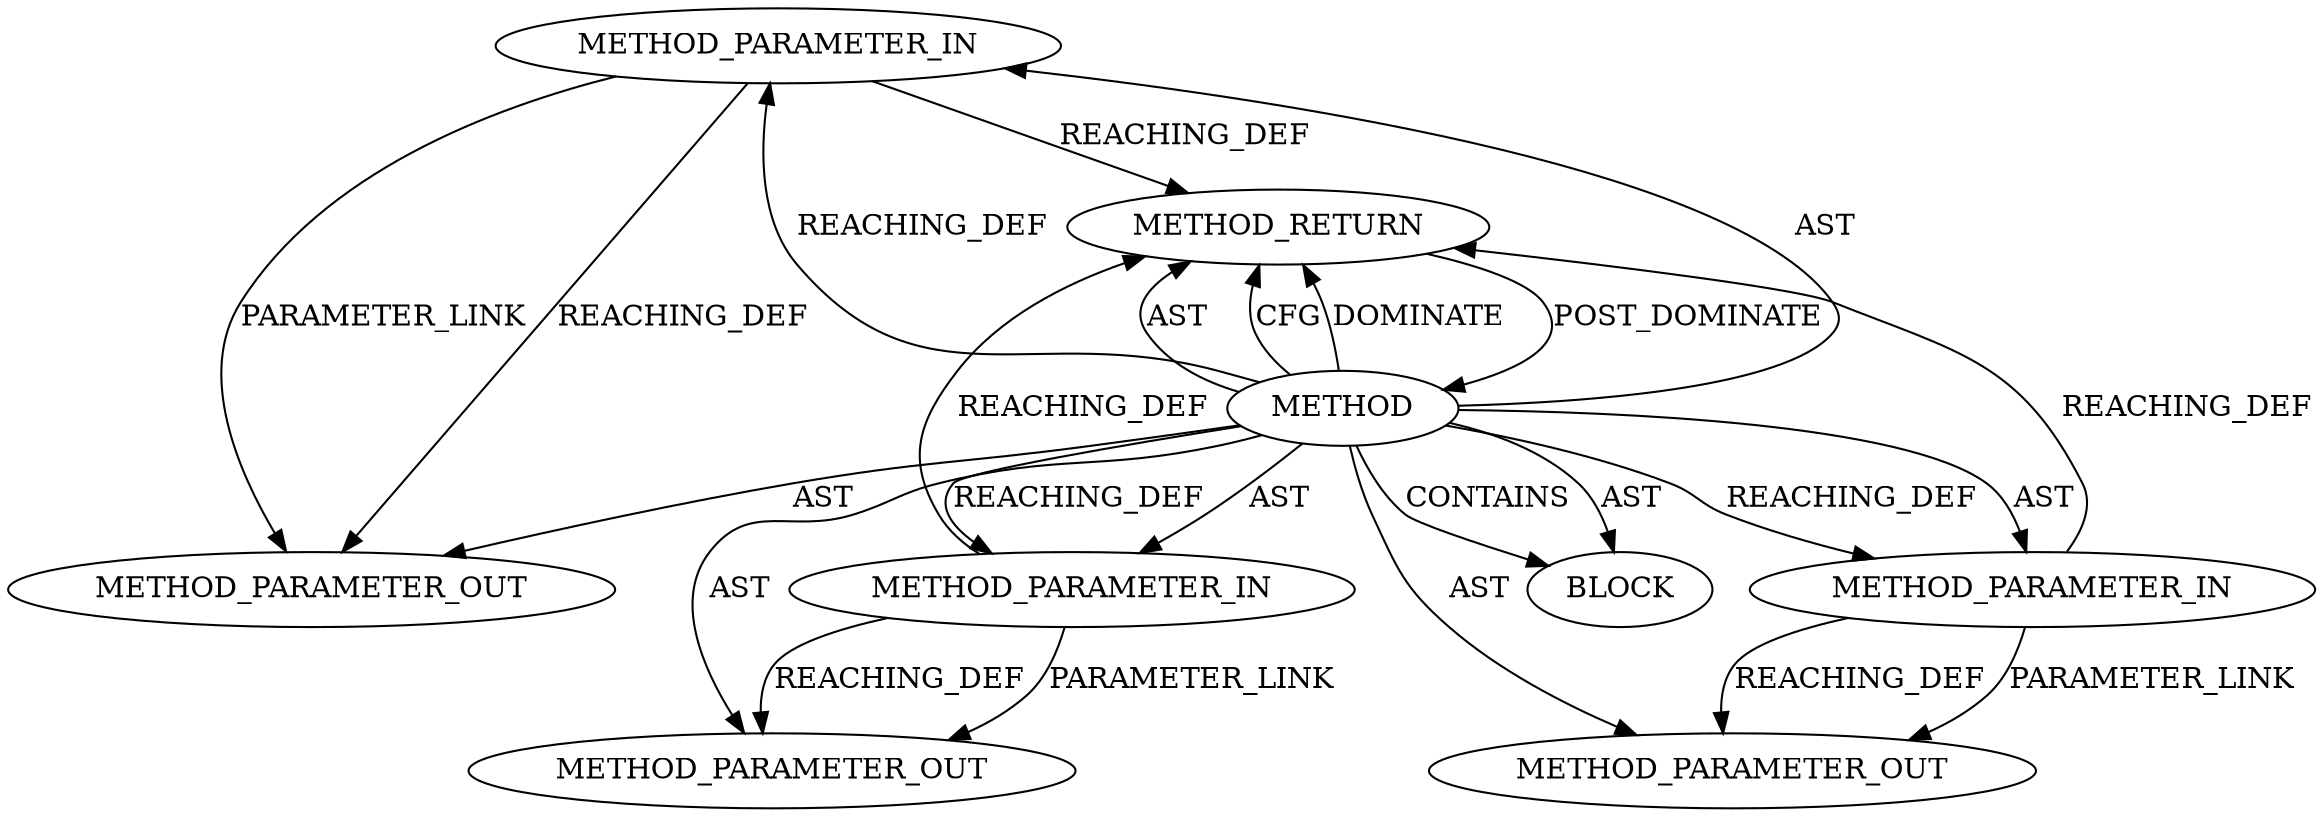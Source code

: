 digraph {
  25968 [label=METHOD_PARAMETER_IN ORDER=3 CODE="p3" IS_VARIADIC=false TYPE_FULL_NAME="ANY" EVALUATION_STRATEGY="BY_VALUE" INDEX=3 NAME="p3"]
  25967 [label=METHOD_PARAMETER_IN ORDER=2 CODE="p2" IS_VARIADIC=false TYPE_FULL_NAME="ANY" EVALUATION_STRATEGY="BY_VALUE" INDEX=2 NAME="p2"]
  27392 [label=METHOD_PARAMETER_OUT ORDER=3 CODE="p3" IS_VARIADIC=false TYPE_FULL_NAME="ANY" EVALUATION_STRATEGY="BY_VALUE" INDEX=3 NAME="p3"]
  25969 [label=BLOCK ORDER=1 ARGUMENT_INDEX=1 CODE="<empty>" TYPE_FULL_NAME="ANY"]
  25966 [label=METHOD_PARAMETER_IN ORDER=1 CODE="p1" IS_VARIADIC=false TYPE_FULL_NAME="ANY" EVALUATION_STRATEGY="BY_VALUE" INDEX=1 NAME="p1"]
  25965 [label=METHOD AST_PARENT_TYPE="NAMESPACE_BLOCK" AST_PARENT_FULL_NAME="<global>" ORDER=0 CODE="<empty>" FULL_NAME="strncmp" IS_EXTERNAL=true FILENAME="<empty>" SIGNATURE="" NAME="strncmp"]
  27391 [label=METHOD_PARAMETER_OUT ORDER=2 CODE="p2" IS_VARIADIC=false TYPE_FULL_NAME="ANY" EVALUATION_STRATEGY="BY_VALUE" INDEX=2 NAME="p2"]
  25970 [label=METHOD_RETURN ORDER=2 CODE="RET" TYPE_FULL_NAME="ANY" EVALUATION_STRATEGY="BY_VALUE"]
  27390 [label=METHOD_PARAMETER_OUT ORDER=1 CODE="p1" IS_VARIADIC=false TYPE_FULL_NAME="ANY" EVALUATION_STRATEGY="BY_VALUE" INDEX=1 NAME="p1"]
  25965 -> 25967 [label=AST ]
  25966 -> 27390 [label=REACHING_DEF VARIABLE="p1"]
  25967 -> 27391 [label=REACHING_DEF VARIABLE="p2"]
  25970 -> 25965 [label=POST_DOMINATE ]
  25966 -> 25970 [label=REACHING_DEF VARIABLE="p1"]
  25965 -> 25969 [label=AST ]
  25965 -> 27391 [label=AST ]
  25965 -> 25966 [label=REACHING_DEF VARIABLE=""]
  25967 -> 25970 [label=REACHING_DEF VARIABLE="p2"]
  25968 -> 27392 [label=REACHING_DEF VARIABLE="p3"]
  25965 -> 27390 [label=AST ]
  25966 -> 27390 [label=PARAMETER_LINK ]
  25967 -> 27391 [label=PARAMETER_LINK ]
  25965 -> 25968 [label=REACHING_DEF VARIABLE=""]
  25965 -> 25970 [label=AST ]
  25965 -> 25969 [label=CONTAINS ]
  25965 -> 25970 [label=CFG ]
  25965 -> 27392 [label=AST ]
  25965 -> 25968 [label=AST ]
  25968 -> 25970 [label=REACHING_DEF VARIABLE="p3"]
  25965 -> 25970 [label=DOMINATE ]
  25965 -> 25967 [label=REACHING_DEF VARIABLE=""]
  25965 -> 25966 [label=AST ]
  25968 -> 27392 [label=PARAMETER_LINK ]
}
